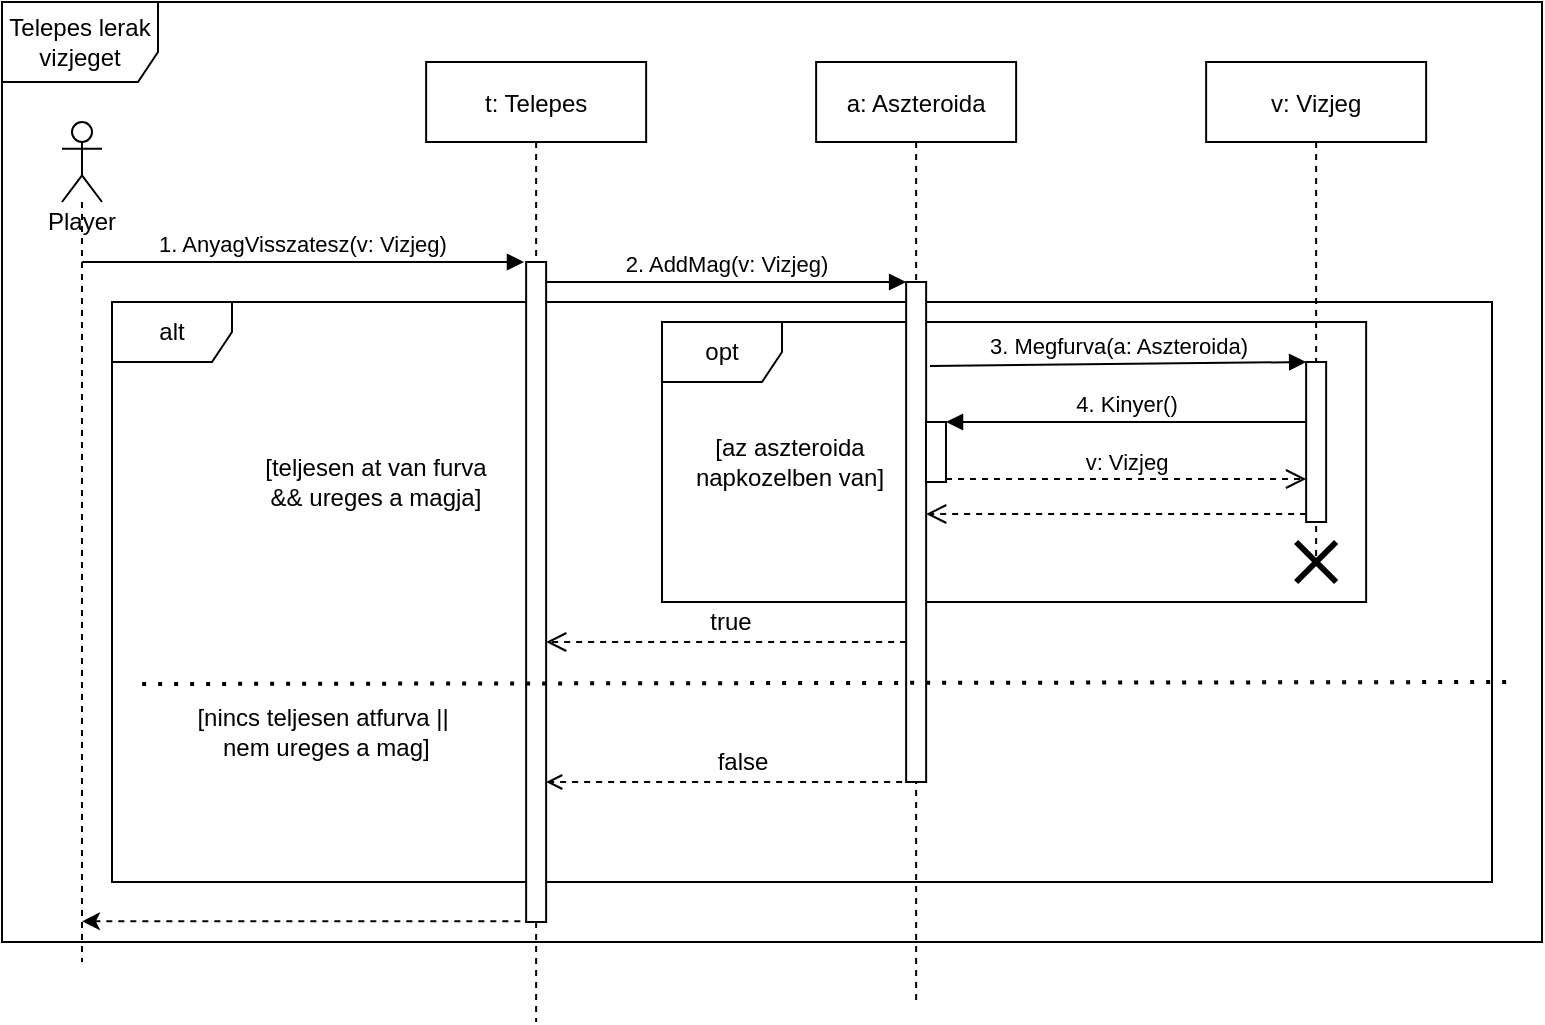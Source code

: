 <mxfile version="14.4.7" type="github">
  <diagram id="kZXmdMQdcmGoR9qFtgSu" name="Page-1">
    <mxGraphModel dx="782" dy="437" grid="1" gridSize="10" guides="1" tooltips="1" connect="1" arrows="1" fold="1" page="1" pageScale="1" pageWidth="827" pageHeight="1169" math="0" shadow="0">
      <root>
        <mxCell id="0" />
        <mxCell id="1" parent="0" />
        <mxCell id="jE88kFOpzxl6R78gh7M6-1" value="Telepes lerak vizjeget" style="shape=umlFrame;whiteSpace=wrap;html=1;width=78;height=40;" vertex="1" parent="1">
          <mxGeometry x="30" y="30" width="770" height="470" as="geometry" />
        </mxCell>
        <mxCell id="jE88kFOpzxl6R78gh7M6-3" value="alt" style="shape=umlFrame;whiteSpace=wrap;html=1;" vertex="1" parent="1">
          <mxGeometry x="85" y="180" width="690" height="290" as="geometry" />
        </mxCell>
        <mxCell id="jE88kFOpzxl6R78gh7M6-2" value="opt" style="shape=umlFrame;whiteSpace=wrap;html=1;" vertex="1" parent="1">
          <mxGeometry x="360" y="190" width="352.07" height="140" as="geometry" />
        </mxCell>
        <mxCell id="jE88kFOpzxl6R78gh7M6-4" value="v: Vizjeg" style="shape=umlLifeline;perimeter=lifelinePerimeter;container=1;collapsible=0;recursiveResize=0;rounded=0;shadow=0;strokeWidth=1;" vertex="1" parent="1">
          <mxGeometry x="632.07" y="60" width="110" height="250" as="geometry" />
        </mxCell>
        <mxCell id="jE88kFOpzxl6R78gh7M6-5" value="t: Telepes" style="shape=umlLifeline;perimeter=lifelinePerimeter;container=1;collapsible=0;recursiveResize=0;rounded=0;shadow=0;strokeWidth=1;" vertex="1" parent="1">
          <mxGeometry x="242.07" y="60" width="110" height="480" as="geometry" />
        </mxCell>
        <mxCell id="jE88kFOpzxl6R78gh7M6-6" value="" style="points=[];perimeter=orthogonalPerimeter;rounded=0;shadow=0;strokeWidth=1;" vertex="1" parent="jE88kFOpzxl6R78gh7M6-5">
          <mxGeometry x="50" y="100" width="10" height="330" as="geometry" />
        </mxCell>
        <mxCell id="jE88kFOpzxl6R78gh7M6-7" value="a: Aszteroida" style="shape=umlLifeline;perimeter=lifelinePerimeter;container=1;collapsible=0;recursiveResize=0;rounded=0;shadow=0;strokeWidth=1;" vertex="1" parent="1">
          <mxGeometry x="437.07" y="60" width="100" height="470" as="geometry" />
        </mxCell>
        <mxCell id="jE88kFOpzxl6R78gh7M6-8" value="" style="html=1;points=[];perimeter=orthogonalPerimeter;" vertex="1" parent="jE88kFOpzxl6R78gh7M6-7">
          <mxGeometry x="45" y="110" width="10" height="250" as="geometry" />
        </mxCell>
        <mxCell id="jE88kFOpzxl6R78gh7M6-25" value="" style="html=1;points=[];perimeter=orthogonalPerimeter;" vertex="1" parent="jE88kFOpzxl6R78gh7M6-7">
          <mxGeometry x="54.93" y="180" width="10" height="30" as="geometry" />
        </mxCell>
        <mxCell id="jE88kFOpzxl6R78gh7M6-9" value="" style="endArrow=classic;html=1;dashed=1;strokeColor=#000000;exitX=-0.29;exitY=0.999;exitDx=0;exitDy=0;exitPerimeter=0;" edge="1" parent="1" source="jE88kFOpzxl6R78gh7M6-6" target="jE88kFOpzxl6R78gh7M6-22">
          <mxGeometry width="50" height="50" relative="1" as="geometry">
            <mxPoint x="310" y="530" as="sourcePoint" />
            <mxPoint x="80" y="470" as="targetPoint" />
          </mxGeometry>
        </mxCell>
        <mxCell id="jE88kFOpzxl6R78gh7M6-10" value="[teljesen at van furva &amp;amp;&amp;amp; ureges a magja]" style="text;html=1;strokeColor=none;fillColor=none;align=center;verticalAlign=middle;whiteSpace=wrap;rounded=0;" vertex="1" parent="1">
          <mxGeometry x="152.07" y="250" width="130" height="40" as="geometry" />
        </mxCell>
        <mxCell id="jE88kFOpzxl6R78gh7M6-11" value="2. AddMag(v: Vizjeg)" style="html=1;verticalAlign=bottom;endArrow=block;entryX=0;entryY=0;" edge="1" parent="1" source="jE88kFOpzxl6R78gh7M6-6" target="jE88kFOpzxl6R78gh7M6-8">
          <mxGeometry relative="1" as="geometry">
            <mxPoint x="297.07" y="390.0" as="sourcePoint" />
          </mxGeometry>
        </mxCell>
        <mxCell id="jE88kFOpzxl6R78gh7M6-12" value="" style="html=1;verticalAlign=bottom;endArrow=open;dashed=1;endSize=8;" edge="1" parent="1" source="jE88kFOpzxl6R78gh7M6-8" target="jE88kFOpzxl6R78gh7M6-6">
          <mxGeometry relative="1" as="geometry">
            <mxPoint x="300" y="338" as="targetPoint" />
            <Array as="points">
              <mxPoint x="430" y="350" />
            </Array>
          </mxGeometry>
        </mxCell>
        <mxCell id="jE88kFOpzxl6R78gh7M6-13" value="[az aszteroida napkozelben van]" style="text;html=1;strokeColor=none;fillColor=none;align=center;verticalAlign=middle;whiteSpace=wrap;rounded=0;" vertex="1" parent="1">
          <mxGeometry x="374" y="250" width="100" height="20" as="geometry" />
        </mxCell>
        <mxCell id="jE88kFOpzxl6R78gh7M6-14" value="" style="html=1;points=[];perimeter=orthogonalPerimeter;" vertex="1" parent="1">
          <mxGeometry x="682.07" y="210" width="10" height="80" as="geometry" />
        </mxCell>
        <mxCell id="jE88kFOpzxl6R78gh7M6-15" value="3. Megfurva(a: Aszteroida)" style="html=1;verticalAlign=bottom;endArrow=block;entryX=0;entryY=0;exitX=1.193;exitY=0.168;exitDx=0;exitDy=0;exitPerimeter=0;" edge="1" parent="1" target="jE88kFOpzxl6R78gh7M6-14" source="jE88kFOpzxl6R78gh7M6-8">
          <mxGeometry relative="1" as="geometry">
            <mxPoint x="492.07" y="240" as="sourcePoint" />
          </mxGeometry>
        </mxCell>
        <mxCell id="jE88kFOpzxl6R78gh7M6-16" value="" style="html=1;verticalAlign=bottom;endArrow=open;dashed=1;endSize=8;exitX=0;exitY=0.95;" edge="1" parent="1" source="jE88kFOpzxl6R78gh7M6-14" target="jE88kFOpzxl6R78gh7M6-8">
          <mxGeometry relative="1" as="geometry">
            <mxPoint x="492.07" y="268.5" as="targetPoint" />
          </mxGeometry>
        </mxCell>
        <mxCell id="jE88kFOpzxl6R78gh7M6-17" value="true" style="text;html=1;align=center;verticalAlign=middle;resizable=0;points=[];autosize=1;" vertex="1" parent="1">
          <mxGeometry x="374" y="330" width="40" height="20" as="geometry" />
        </mxCell>
        <mxCell id="jE88kFOpzxl6R78gh7M6-18" value="" style="endArrow=open;html=1;dashed=1;exitX=0.4;exitY=1;exitDx=0;exitDy=0;exitPerimeter=0;endFill=0;" edge="1" parent="1" source="jE88kFOpzxl6R78gh7M6-8" target="jE88kFOpzxl6R78gh7M6-6">
          <mxGeometry width="50" height="50" relative="1" as="geometry">
            <mxPoint x="472.07" y="450" as="sourcePoint" />
            <mxPoint x="522.07" y="400" as="targetPoint" />
          </mxGeometry>
        </mxCell>
        <mxCell id="jE88kFOpzxl6R78gh7M6-19" value="&lt;span&gt;[nincs teljesen atfurva ||&lt;br&gt;&amp;nbsp;nem ureges a mag]&lt;/span&gt;" style="text;html=1;align=center;verticalAlign=middle;resizable=0;points=[];autosize=1;" vertex="1" parent="1">
          <mxGeometry x="120" y="380" width="140" height="30" as="geometry" />
        </mxCell>
        <mxCell id="jE88kFOpzxl6R78gh7M6-20" value="false" style="text;html=1;align=center;verticalAlign=middle;resizable=0;points=[];autosize=1;" vertex="1" parent="1">
          <mxGeometry x="380" y="400" width="40" height="20" as="geometry" />
        </mxCell>
        <mxCell id="jE88kFOpzxl6R78gh7M6-21" value="" style="endArrow=none;dashed=1;html=1;dashPattern=1 3;strokeWidth=2;" edge="1" parent="1">
          <mxGeometry width="50" height="50" relative="1" as="geometry">
            <mxPoint x="782.07" y="370" as="sourcePoint" />
            <mxPoint x="100" y="371" as="targetPoint" />
            <Array as="points" />
          </mxGeometry>
        </mxCell>
        <mxCell id="jE88kFOpzxl6R78gh7M6-22" value="Player" style="shape=umlLifeline;participant=umlActor;perimeter=lifelinePerimeter;whiteSpace=wrap;html=1;container=1;collapsible=0;recursiveResize=0;verticalAlign=top;spacingTop=36;outlineConnect=0;" vertex="1" parent="1">
          <mxGeometry x="60" y="90" width="20" height="420" as="geometry" />
        </mxCell>
        <mxCell id="jE88kFOpzxl6R78gh7M6-23" value="1. AnyagVisszatesz(v: Vizjeg)" style="verticalAlign=bottom;startArrow=none;endArrow=block;startSize=8;shadow=0;strokeWidth=1;startFill=0;" edge="1" parent="1" source="jE88kFOpzxl6R78gh7M6-22">
          <mxGeometry relative="1" as="geometry">
            <mxPoint x="162.07" y="130" as="sourcePoint" />
            <mxPoint x="291" y="160" as="targetPoint" />
          </mxGeometry>
        </mxCell>
        <mxCell id="jE88kFOpzxl6R78gh7M6-26" value="4. Kinyer()" style="html=1;verticalAlign=bottom;endArrow=block;entryX=1;entryY=0;" edge="1" target="jE88kFOpzxl6R78gh7M6-25" parent="1" source="jE88kFOpzxl6R78gh7M6-14">
          <mxGeometry relative="1" as="geometry">
            <mxPoint x="562" y="230" as="sourcePoint" />
          </mxGeometry>
        </mxCell>
        <mxCell id="jE88kFOpzxl6R78gh7M6-27" value="v: Vizjeg" style="html=1;verticalAlign=bottom;endArrow=open;dashed=1;endSize=8;exitX=1;exitY=0.95;" edge="1" source="jE88kFOpzxl6R78gh7M6-25" parent="1" target="jE88kFOpzxl6R78gh7M6-14">
          <mxGeometry relative="1" as="geometry">
            <mxPoint x="562" y="287" as="targetPoint" />
          </mxGeometry>
        </mxCell>
        <mxCell id="jE88kFOpzxl6R78gh7M6-28" value="" style="shape=umlDestroy;whiteSpace=wrap;html=1;strokeWidth=3;" vertex="1" parent="1">
          <mxGeometry x="677.07" y="300" width="20" height="20" as="geometry" />
        </mxCell>
      </root>
    </mxGraphModel>
  </diagram>
</mxfile>

